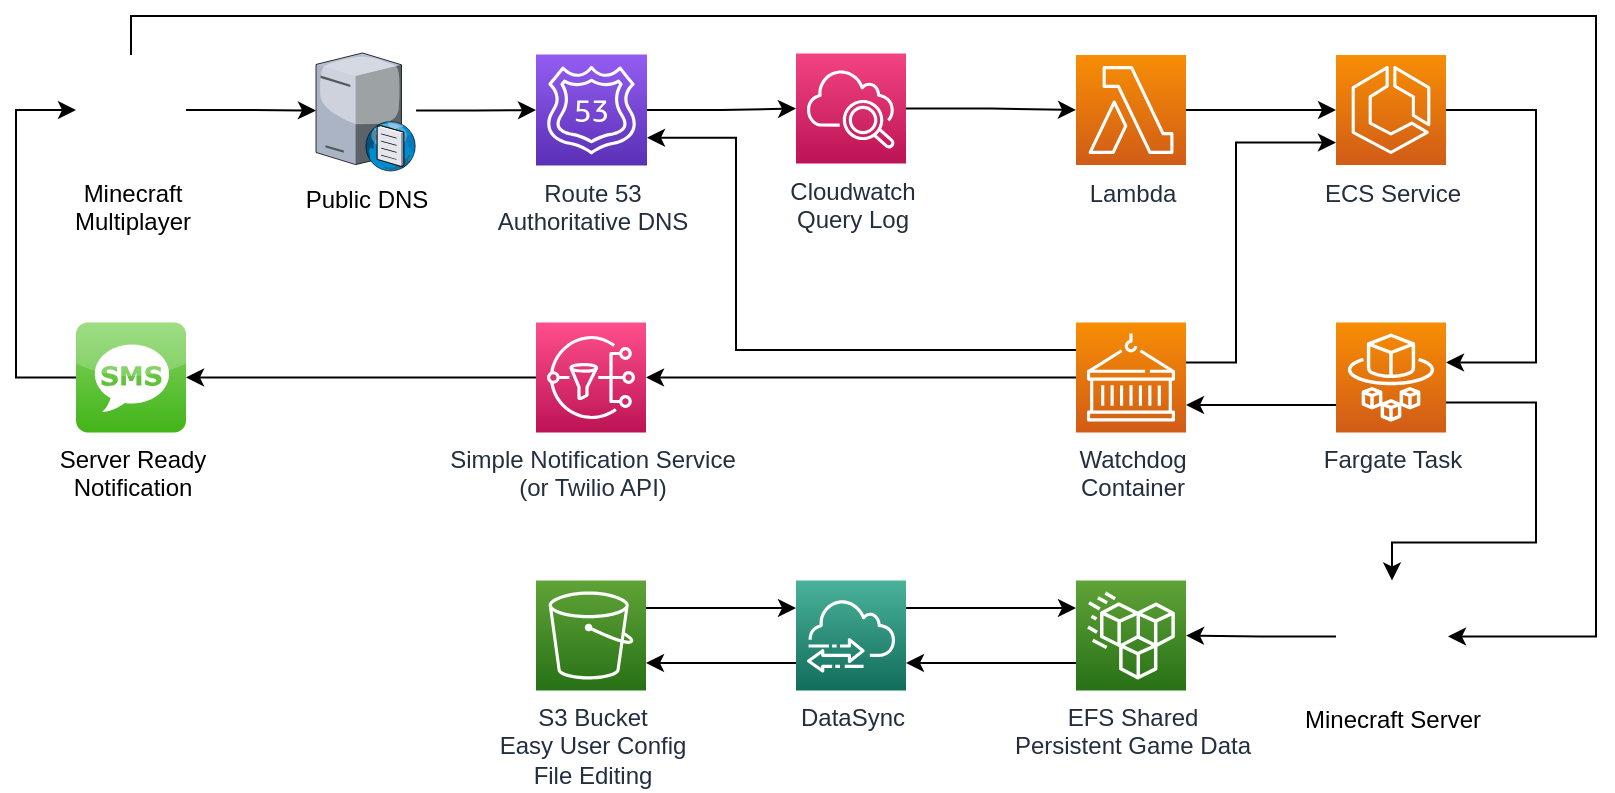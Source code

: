 <mxfile version="15.0.2" type="github">
  <diagram id="TYL_hx7GoGK296eRrg_1" name="Page-1">
    <mxGraphModel dx="1422" dy="794" grid="1" gridSize="10" guides="1" tooltips="1" connect="1" arrows="1" fold="1" page="1" pageScale="1" pageWidth="1100" pageHeight="850" math="0" shadow="0">
      <root>
        <mxCell id="0" />
        <mxCell id="1" parent="0" />
        <mxCell id="7fUCFxRYZEfUaBJo4nLo-20" style="edgeStyle=orthogonalEdgeStyle;rounded=0;orthogonalLoop=1;jettySize=auto;html=1;exitX=0;exitY=0.5;exitDx=0;exitDy=0;" parent="1" source="7fUCFxRYZEfUaBJo4nLo-1" target="7fUCFxRYZEfUaBJo4nLo-8" edge="1">
          <mxGeometry relative="1" as="geometry" />
        </mxCell>
        <mxCell id="7fUCFxRYZEfUaBJo4nLo-1" value="Minecraft Server" style="shape=image;html=1;verticalAlign=top;verticalLabelPosition=bottom;labelBackgroundColor=#ffffff;imageAspect=0;aspect=fixed;image=https://cdn2.iconfinder.com/data/icons/perqui/48/minecraft.png" parent="1" vertex="1">
          <mxGeometry x="860" y="405.25" width="56" height="56" as="geometry" />
        </mxCell>
        <mxCell id="7fUCFxRYZEfUaBJo4nLo-15" value="" style="edgeStyle=orthogonalEdgeStyle;rounded=0;orthogonalLoop=1;jettySize=auto;html=1;" parent="1" source="7fUCFxRYZEfUaBJo4nLo-2" target="7fUCFxRYZEfUaBJo4nLo-3" edge="1">
          <mxGeometry relative="1" as="geometry" />
        </mxCell>
        <mxCell id="7fUCFxRYZEfUaBJo4nLo-2" value="Public DNS" style="verticalLabelPosition=bottom;aspect=fixed;html=1;verticalAlign=top;strokeColor=none;align=center;outlineConnect=0;shape=mxgraph.citrix.dns_server;" parent="1" vertex="1">
          <mxGeometry x="350" y="140" width="50.04" height="60.5" as="geometry" />
        </mxCell>
        <mxCell id="7fUCFxRYZEfUaBJo4nLo-16" style="edgeStyle=orthogonalEdgeStyle;rounded=0;orthogonalLoop=1;jettySize=auto;html=1;exitX=1;exitY=0.5;exitDx=0;exitDy=0;exitPerimeter=0;" parent="1" source="7fUCFxRYZEfUaBJo4nLo-3" target="7fUCFxRYZEfUaBJo4nLo-4" edge="1">
          <mxGeometry relative="1" as="geometry" />
        </mxCell>
        <mxCell id="7fUCFxRYZEfUaBJo4nLo-3" value="Route 53&lt;br&gt;Authoritative DNS" style="points=[[0,0,0],[0.25,0,0],[0.5,0,0],[0.75,0,0],[1,0,0],[0,1,0],[0.25,1,0],[0.5,1,0],[0.75,1,0],[1,1,0],[0,0.25,0],[0,0.5,0],[0,0.75,0],[1,0.25,0],[1,0.5,0],[1,0.75,0]];outlineConnect=0;fontColor=#232F3E;gradientColor=#945DF2;gradientDirection=north;fillColor=#5A30B5;strokeColor=#ffffff;dashed=0;verticalLabelPosition=bottom;verticalAlign=top;align=center;html=1;fontSize=12;fontStyle=0;aspect=fixed;shape=mxgraph.aws4.resourceIcon;resIcon=mxgraph.aws4.route_53;" parent="1" vertex="1">
          <mxGeometry x="460" y="142.25" width="55.5" height="55.5" as="geometry" />
        </mxCell>
        <mxCell id="7fUCFxRYZEfUaBJo4nLo-17" style="edgeStyle=orthogonalEdgeStyle;rounded=0;orthogonalLoop=1;jettySize=auto;html=1;exitX=1;exitY=0.5;exitDx=0;exitDy=0;exitPerimeter=0;" parent="1" source="7fUCFxRYZEfUaBJo4nLo-4" target="7fUCFxRYZEfUaBJo4nLo-5" edge="1">
          <mxGeometry relative="1" as="geometry" />
        </mxCell>
        <mxCell id="7fUCFxRYZEfUaBJo4nLo-4" value="Cloudwatch&lt;br&gt;Query Log" style="points=[[0,0,0],[0.25,0,0],[0.5,0,0],[0.75,0,0],[1,0,0],[0,1,0],[0.25,1,0],[0.5,1,0],[0.75,1,0],[1,1,0],[0,0.25,0],[0,0.5,0],[0,0.75,0],[1,0.25,0],[1,0.5,0],[1,0.75,0]];points=[[0,0,0],[0.25,0,0],[0.5,0,0],[0.75,0,0],[1,0,0],[0,1,0],[0.25,1,0],[0.5,1,0],[0.75,1,0],[1,1,0],[0,0.25,0],[0,0.5,0],[0,0.75,0],[1,0.25,0],[1,0.5,0],[1,0.75,0]];outlineConnect=0;fontColor=#232F3E;gradientColor=#F34482;gradientDirection=north;fillColor=#BC1356;strokeColor=#ffffff;dashed=0;verticalLabelPosition=bottom;verticalAlign=top;align=center;html=1;fontSize=12;fontStyle=0;aspect=fixed;shape=mxgraph.aws4.resourceIcon;resIcon=mxgraph.aws4.cloudwatch_2;" parent="1" vertex="1">
          <mxGeometry x="590" y="141.75" width="55" height="55" as="geometry" />
        </mxCell>
        <mxCell id="7fUCFxRYZEfUaBJo4nLo-18" style="edgeStyle=orthogonalEdgeStyle;rounded=0;orthogonalLoop=1;jettySize=auto;html=1;exitX=1;exitY=0.5;exitDx=0;exitDy=0;exitPerimeter=0;" parent="1" source="7fUCFxRYZEfUaBJo4nLo-5" target="7fUCFxRYZEfUaBJo4nLo-7" edge="1">
          <mxGeometry relative="1" as="geometry" />
        </mxCell>
        <mxCell id="7fUCFxRYZEfUaBJo4nLo-5" value="Lambda" style="points=[[0,0,0],[0.25,0,0],[0.5,0,0],[0.75,0,0],[1,0,0],[0,1,0],[0.25,1,0],[0.5,1,0],[0.75,1,0],[1,1,0],[0,0.25,0],[0,0.5,0],[0,0.75,0],[1,0.25,0],[1,0.5,0],[1,0.75,0]];outlineConnect=0;fontColor=#232F3E;gradientColor=#F78E04;gradientDirection=north;fillColor=#D05C17;strokeColor=#ffffff;dashed=0;verticalLabelPosition=bottom;verticalAlign=top;align=center;html=1;fontSize=12;fontStyle=0;aspect=fixed;shape=mxgraph.aws4.resourceIcon;resIcon=mxgraph.aws4.lambda;" parent="1" vertex="1">
          <mxGeometry x="730" y="142.5" width="55" height="55" as="geometry" />
        </mxCell>
        <mxCell id="7fUCFxRYZEfUaBJo4nLo-19" style="edgeStyle=orthogonalEdgeStyle;rounded=0;orthogonalLoop=1;jettySize=auto;html=1;exitX=1;exitY=0.5;exitDx=0;exitDy=0;exitPerimeter=0;" parent="1" source="7fUCFxRYZEfUaBJo4nLo-7" target="7fUCFxRYZEfUaBJo4nLo-9" edge="1">
          <mxGeometry relative="1" as="geometry">
            <Array as="points">
              <mxPoint x="960" y="170.25" />
              <mxPoint x="960" y="296.25" />
            </Array>
          </mxGeometry>
        </mxCell>
        <mxCell id="7fUCFxRYZEfUaBJo4nLo-7" value="ECS Service" style="points=[[0,0,0],[0.25,0,0],[0.5,0,0],[0.75,0,0],[1,0,0],[0,1,0],[0.25,1,0],[0.5,1,0],[0.75,1,0],[1,1,0],[0,0.25,0],[0,0.5,0],[0,0.75,0],[1,0.25,0],[1,0.5,0],[1,0.75,0]];outlineConnect=0;fontColor=#232F3E;gradientColor=#F78E04;gradientDirection=north;fillColor=#D05C17;strokeColor=#ffffff;dashed=0;verticalLabelPosition=bottom;verticalAlign=top;align=center;html=1;fontSize=12;fontStyle=0;aspect=fixed;shape=mxgraph.aws4.resourceIcon;resIcon=mxgraph.aws4.ecs;" parent="1" vertex="1">
          <mxGeometry x="860" y="142.5" width="55" height="55" as="geometry" />
        </mxCell>
        <mxCell id="7fUCFxRYZEfUaBJo4nLo-33" style="edgeStyle=orthogonalEdgeStyle;rounded=0;orthogonalLoop=1;jettySize=auto;html=1;exitX=0;exitY=0.75;exitDx=0;exitDy=0;exitPerimeter=0;entryX=1;entryY=0.75;entryDx=0;entryDy=0;entryPerimeter=0;" parent="1" source="7fUCFxRYZEfUaBJo4nLo-8" target="7fUCFxRYZEfUaBJo4nLo-31" edge="1">
          <mxGeometry relative="1" as="geometry" />
        </mxCell>
        <mxCell id="7fUCFxRYZEfUaBJo4nLo-8" value="EFS Shared&lt;br&gt;Persistent Game Data" style="points=[[0,0,0],[0.25,0,0],[0.5,0,0],[0.75,0,0],[1,0,0],[0,1,0],[0.25,1,0],[0.5,1,0],[0.75,1,0],[1,1,0],[0,0.25,0],[0,0.5,0],[0,0.75,0],[1,0.25,0],[1,0.5,0],[1,0.75,0]];outlineConnect=0;fontColor=#232F3E;gradientColor=#60A337;gradientDirection=north;fillColor=#277116;strokeColor=#ffffff;dashed=0;verticalLabelPosition=bottom;verticalAlign=top;align=center;html=1;fontSize=12;fontStyle=0;aspect=fixed;shape=mxgraph.aws4.resourceIcon;resIcon=mxgraph.aws4.efs_standard;" parent="1" vertex="1">
          <mxGeometry x="730" y="405.25" width="55" height="55" as="geometry" />
        </mxCell>
        <mxCell id="7fUCFxRYZEfUaBJo4nLo-21" style="edgeStyle=orthogonalEdgeStyle;rounded=0;orthogonalLoop=1;jettySize=auto;html=1;" parent="1" source="7fUCFxRYZEfUaBJo4nLo-9" target="7fUCFxRYZEfUaBJo4nLo-1" edge="1">
          <mxGeometry relative="1" as="geometry">
            <Array as="points">
              <mxPoint x="960" y="316.25" />
              <mxPoint x="960" y="386.25" />
              <mxPoint x="888" y="386.25" />
            </Array>
          </mxGeometry>
        </mxCell>
        <mxCell id="7fUCFxRYZEfUaBJo4nLo-22" style="edgeStyle=orthogonalEdgeStyle;rounded=0;orthogonalLoop=1;jettySize=auto;html=1;exitX=0;exitY=0.75;exitDx=0;exitDy=0;exitPerimeter=0;entryX=1;entryY=0.75;entryDx=0;entryDy=0;entryPerimeter=0;" parent="1" source="7fUCFxRYZEfUaBJo4nLo-9" target="7fUCFxRYZEfUaBJo4nLo-13" edge="1">
          <mxGeometry relative="1" as="geometry">
            <Array as="points">
              <mxPoint x="820" y="317.25" />
              <mxPoint x="820" y="317.25" />
            </Array>
          </mxGeometry>
        </mxCell>
        <mxCell id="7fUCFxRYZEfUaBJo4nLo-9" value="Fargate Task" style="points=[[0,0,0],[0.25,0,0],[0.5,0,0],[0.75,0,0],[1,0,0],[0,1,0],[0.25,1,0],[0.5,1,0],[0.75,1,0],[1,1,0],[0,0.25,0],[0,0.5,0],[0,0.75,0],[1,0.25,0],[1,0.5,0],[1,0.75,0]];outlineConnect=0;fontColor=#232F3E;gradientColor=#F78E04;gradientDirection=north;fillColor=#D05C17;strokeColor=#ffffff;dashed=0;verticalLabelPosition=bottom;verticalAlign=top;align=center;html=1;fontSize=12;fontStyle=0;aspect=fixed;shape=mxgraph.aws4.resourceIcon;resIcon=mxgraph.aws4.fargate;" parent="1" vertex="1">
          <mxGeometry x="860" y="276.25" width="55" height="55" as="geometry" />
        </mxCell>
        <mxCell id="7fUCFxRYZEfUaBJo4nLo-14" style="edgeStyle=orthogonalEdgeStyle;rounded=0;orthogonalLoop=1;jettySize=auto;html=1;exitX=1;exitY=0.5;exitDx=0;exitDy=0;" parent="1" source="7fUCFxRYZEfUaBJo4nLo-10" target="7fUCFxRYZEfUaBJo4nLo-2" edge="1">
          <mxGeometry relative="1" as="geometry" />
        </mxCell>
        <mxCell id="7fUCFxRYZEfUaBJo4nLo-30" style="edgeStyle=orthogonalEdgeStyle;rounded=0;orthogonalLoop=1;jettySize=auto;html=1;exitX=0.5;exitY=0;exitDx=0;exitDy=0;entryX=1;entryY=0.5;entryDx=0;entryDy=0;" parent="1" source="7fUCFxRYZEfUaBJo4nLo-10" target="7fUCFxRYZEfUaBJo4nLo-1" edge="1">
          <mxGeometry relative="1" as="geometry">
            <Array as="points">
              <mxPoint x="258" y="123" />
              <mxPoint x="990" y="123" />
              <mxPoint x="990" y="433" />
            </Array>
          </mxGeometry>
        </mxCell>
        <mxCell id="7fUCFxRYZEfUaBJo4nLo-10" value="Minecraft&lt;br&gt;Multiplayer" style="shape=image;html=1;verticalAlign=top;verticalLabelPosition=bottom;labelBackgroundColor=#ffffff;imageAspect=0;aspect=fixed;image=https://cdn2.iconfinder.com/data/icons/popular-games-1/50/palworld_squircle-128.png" parent="1" vertex="1">
          <mxGeometry x="230" y="142.5" width="55" height="55" as="geometry" />
        </mxCell>
        <mxCell id="7fUCFxRYZEfUaBJo4nLo-23" style="edgeStyle=orthogonalEdgeStyle;rounded=0;orthogonalLoop=1;jettySize=auto;html=1;" parent="1" source="7fUCFxRYZEfUaBJo4nLo-13" target="7fUCFxRYZEfUaBJo4nLo-7" edge="1">
          <mxGeometry relative="1" as="geometry">
            <Array as="points">
              <mxPoint x="810" y="296.25" />
              <mxPoint x="810" y="186.25" />
            </Array>
          </mxGeometry>
        </mxCell>
        <mxCell id="7fUCFxRYZEfUaBJo4nLo-24" style="edgeStyle=orthogonalEdgeStyle;rounded=0;orthogonalLoop=1;jettySize=auto;html=1;exitX=0;exitY=0.25;exitDx=0;exitDy=0;exitPerimeter=0;entryX=1;entryY=0.75;entryDx=0;entryDy=0;entryPerimeter=0;" parent="1" source="7fUCFxRYZEfUaBJo4nLo-13" target="7fUCFxRYZEfUaBJo4nLo-3" edge="1">
          <mxGeometry relative="1" as="geometry">
            <Array as="points">
              <mxPoint x="560" y="290" />
              <mxPoint x="560" y="184" />
            </Array>
          </mxGeometry>
        </mxCell>
        <mxCell id="_WP4gMvAPZqNxSXMoYRk-3" style="edgeStyle=orthogonalEdgeStyle;rounded=0;orthogonalLoop=1;jettySize=auto;html=1;" edge="1" parent="1" source="7fUCFxRYZEfUaBJo4nLo-13" target="_WP4gMvAPZqNxSXMoYRk-1">
          <mxGeometry relative="1" as="geometry" />
        </mxCell>
        <mxCell id="7fUCFxRYZEfUaBJo4nLo-13" value="Watchdog&lt;br&gt;Container" style="points=[[0,0,0],[0.25,0,0],[0.5,0,0],[0.75,0,0],[1,0,0],[0,1,0],[0.25,1,0],[0.5,1,0],[0.75,1,0],[1,1,0],[0,0.25,0],[0,0.5,0],[0,0.75,0],[1,0.25,0],[1,0.5,0],[1,0.75,0]];outlineConnect=0;fontColor=#232F3E;gradientColor=#F78E04;gradientDirection=north;fillColor=#D05C17;strokeColor=#ffffff;dashed=0;verticalLabelPosition=bottom;verticalAlign=top;align=center;html=1;fontSize=12;fontStyle=0;aspect=fixed;shape=mxgraph.aws4.resourceIcon;resIcon=mxgraph.aws4.containers;" parent="1" vertex="1">
          <mxGeometry x="730" y="276.25" width="55" height="55" as="geometry" />
        </mxCell>
        <mxCell id="7fUCFxRYZEfUaBJo4nLo-29" value="" style="edgeStyle=orthogonalEdgeStyle;rounded=0;orthogonalLoop=1;jettySize=auto;html=1;" parent="1" source="7fUCFxRYZEfUaBJo4nLo-25" target="7fUCFxRYZEfUaBJo4nLo-10" edge="1">
          <mxGeometry relative="1" as="geometry">
            <mxPoint x="220" y="304" as="sourcePoint" />
            <Array as="points">
              <mxPoint x="200" y="304" />
              <mxPoint x="200" y="170" />
            </Array>
          </mxGeometry>
        </mxCell>
        <mxCell id="7fUCFxRYZEfUaBJo4nLo-25" value="Server Ready&lt;br&gt;Notification" style="dashed=0;outlineConnect=0;html=1;align=center;labelPosition=center;verticalLabelPosition=bottom;verticalAlign=top;shape=mxgraph.webicons.sms;fillColor=#86D466;gradientColor=#42B418" parent="1" vertex="1">
          <mxGeometry x="230" y="276.25" width="55" height="55" as="geometry" />
        </mxCell>
        <mxCell id="7fUCFxRYZEfUaBJo4nLo-34" style="edgeStyle=orthogonalEdgeStyle;rounded=0;orthogonalLoop=1;jettySize=auto;html=1;exitX=0;exitY=0.75;exitDx=0;exitDy=0;exitPerimeter=0;entryX=1;entryY=0.75;entryDx=0;entryDy=0;entryPerimeter=0;" parent="1" source="7fUCFxRYZEfUaBJo4nLo-31" target="7fUCFxRYZEfUaBJo4nLo-32" edge="1">
          <mxGeometry relative="1" as="geometry" />
        </mxCell>
        <mxCell id="7fUCFxRYZEfUaBJo4nLo-36" style="edgeStyle=orthogonalEdgeStyle;rounded=0;orthogonalLoop=1;jettySize=auto;html=1;exitX=1;exitY=0.25;exitDx=0;exitDy=0;exitPerimeter=0;entryX=0;entryY=0.25;entryDx=0;entryDy=0;entryPerimeter=0;" parent="1" source="7fUCFxRYZEfUaBJo4nLo-31" target="7fUCFxRYZEfUaBJo4nLo-8" edge="1">
          <mxGeometry relative="1" as="geometry" />
        </mxCell>
        <mxCell id="7fUCFxRYZEfUaBJo4nLo-31" value="DataSync" style="points=[[0,0,0],[0.25,0,0],[0.5,0,0],[0.75,0,0],[1,0,0],[0,1,0],[0.25,1,0],[0.5,1,0],[0.75,1,0],[1,1,0],[0,0.25,0],[0,0.5,0],[0,0.75,0],[1,0.25,0],[1,0.5,0],[1,0.75,0]];outlineConnect=0;fontColor=#232F3E;gradientColor=#4AB29A;gradientDirection=north;fillColor=#116D5B;strokeColor=#ffffff;dashed=0;verticalLabelPosition=bottom;verticalAlign=top;align=center;html=1;fontSize=12;fontStyle=0;aspect=fixed;shape=mxgraph.aws4.resourceIcon;resIcon=mxgraph.aws4.datasync;" parent="1" vertex="1">
          <mxGeometry x="590" y="405.25" width="55" height="55" as="geometry" />
        </mxCell>
        <mxCell id="7fUCFxRYZEfUaBJo4nLo-35" style="edgeStyle=orthogonalEdgeStyle;rounded=0;orthogonalLoop=1;jettySize=auto;html=1;exitX=1;exitY=0.25;exitDx=0;exitDy=0;exitPerimeter=0;entryX=0;entryY=0.25;entryDx=0;entryDy=0;entryPerimeter=0;" parent="1" source="7fUCFxRYZEfUaBJo4nLo-32" target="7fUCFxRYZEfUaBJo4nLo-31" edge="1">
          <mxGeometry relative="1" as="geometry" />
        </mxCell>
        <mxCell id="7fUCFxRYZEfUaBJo4nLo-32" value="S3 Bucket&lt;br&gt;Easy User Config&lt;br&gt;File Editing" style="points=[[0,0,0],[0.25,0,0],[0.5,0,0],[0.75,0,0],[1,0,0],[0,1,0],[0.25,1,0],[0.5,1,0],[0.75,1,0],[1,1,0],[0,0.25,0],[0,0.5,0],[0,0.75,0],[1,0.25,0],[1,0.5,0],[1,0.75,0]];outlineConnect=0;fontColor=#232F3E;gradientColor=#60A337;gradientDirection=north;fillColor=#277116;strokeColor=#ffffff;dashed=0;verticalLabelPosition=bottom;verticalAlign=top;align=center;html=1;fontSize=12;fontStyle=0;aspect=fixed;shape=mxgraph.aws4.resourceIcon;resIcon=mxgraph.aws4.s3;" parent="1" vertex="1">
          <mxGeometry x="460" y="405.25" width="55" height="55" as="geometry" />
        </mxCell>
        <mxCell id="_WP4gMvAPZqNxSXMoYRk-4" style="edgeStyle=orthogonalEdgeStyle;rounded=0;orthogonalLoop=1;jettySize=auto;html=1;" edge="1" parent="1" source="_WP4gMvAPZqNxSXMoYRk-1" target="7fUCFxRYZEfUaBJo4nLo-25">
          <mxGeometry relative="1" as="geometry" />
        </mxCell>
        <mxCell id="_WP4gMvAPZqNxSXMoYRk-1" value="Simple Notification Service&lt;br&gt;(or Twilio API)" style="points=[[0,0,0],[0.25,0,0],[0.5,0,0],[0.75,0,0],[1,0,0],[0,1,0],[0.25,1,0],[0.5,1,0],[0.75,1,0],[1,1,0],[0,0.25,0],[0,0.5,0],[0,0.75,0],[1,0.25,0],[1,0.5,0],[1,0.75,0]];outlineConnect=0;fontColor=#232F3E;gradientColor=#FF4F8B;gradientDirection=north;fillColor=#BC1356;strokeColor=#ffffff;dashed=0;verticalLabelPosition=bottom;verticalAlign=top;align=center;html=1;fontSize=12;fontStyle=0;aspect=fixed;shape=mxgraph.aws4.resourceIcon;resIcon=mxgraph.aws4.sns;" vertex="1" parent="1">
          <mxGeometry x="460" y="276.25" width="55" height="55" as="geometry" />
        </mxCell>
      </root>
    </mxGraphModel>
  </diagram>
</mxfile>
